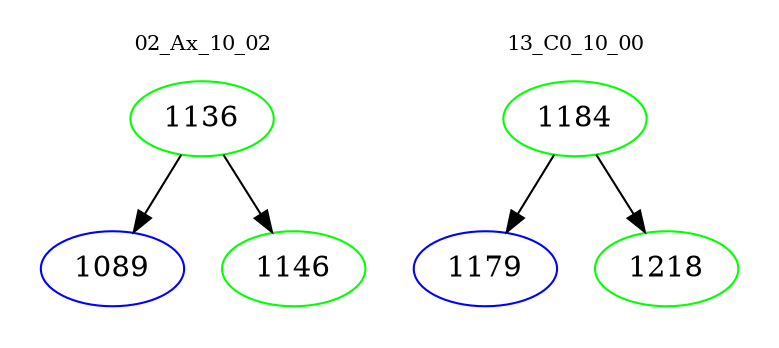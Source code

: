 digraph{
subgraph cluster_0 {
color = white
label = "02_Ax_10_02";
fontsize=10;
T0_1136 [label="1136", color="green"]
T0_1136 -> T0_1089 [color="black"]
T0_1089 [label="1089", color="blue"]
T0_1136 -> T0_1146 [color="black"]
T0_1146 [label="1146", color="green"]
}
subgraph cluster_1 {
color = white
label = "13_C0_10_00";
fontsize=10;
T1_1184 [label="1184", color="green"]
T1_1184 -> T1_1179 [color="black"]
T1_1179 [label="1179", color="blue"]
T1_1184 -> T1_1218 [color="black"]
T1_1218 [label="1218", color="green"]
}
}
